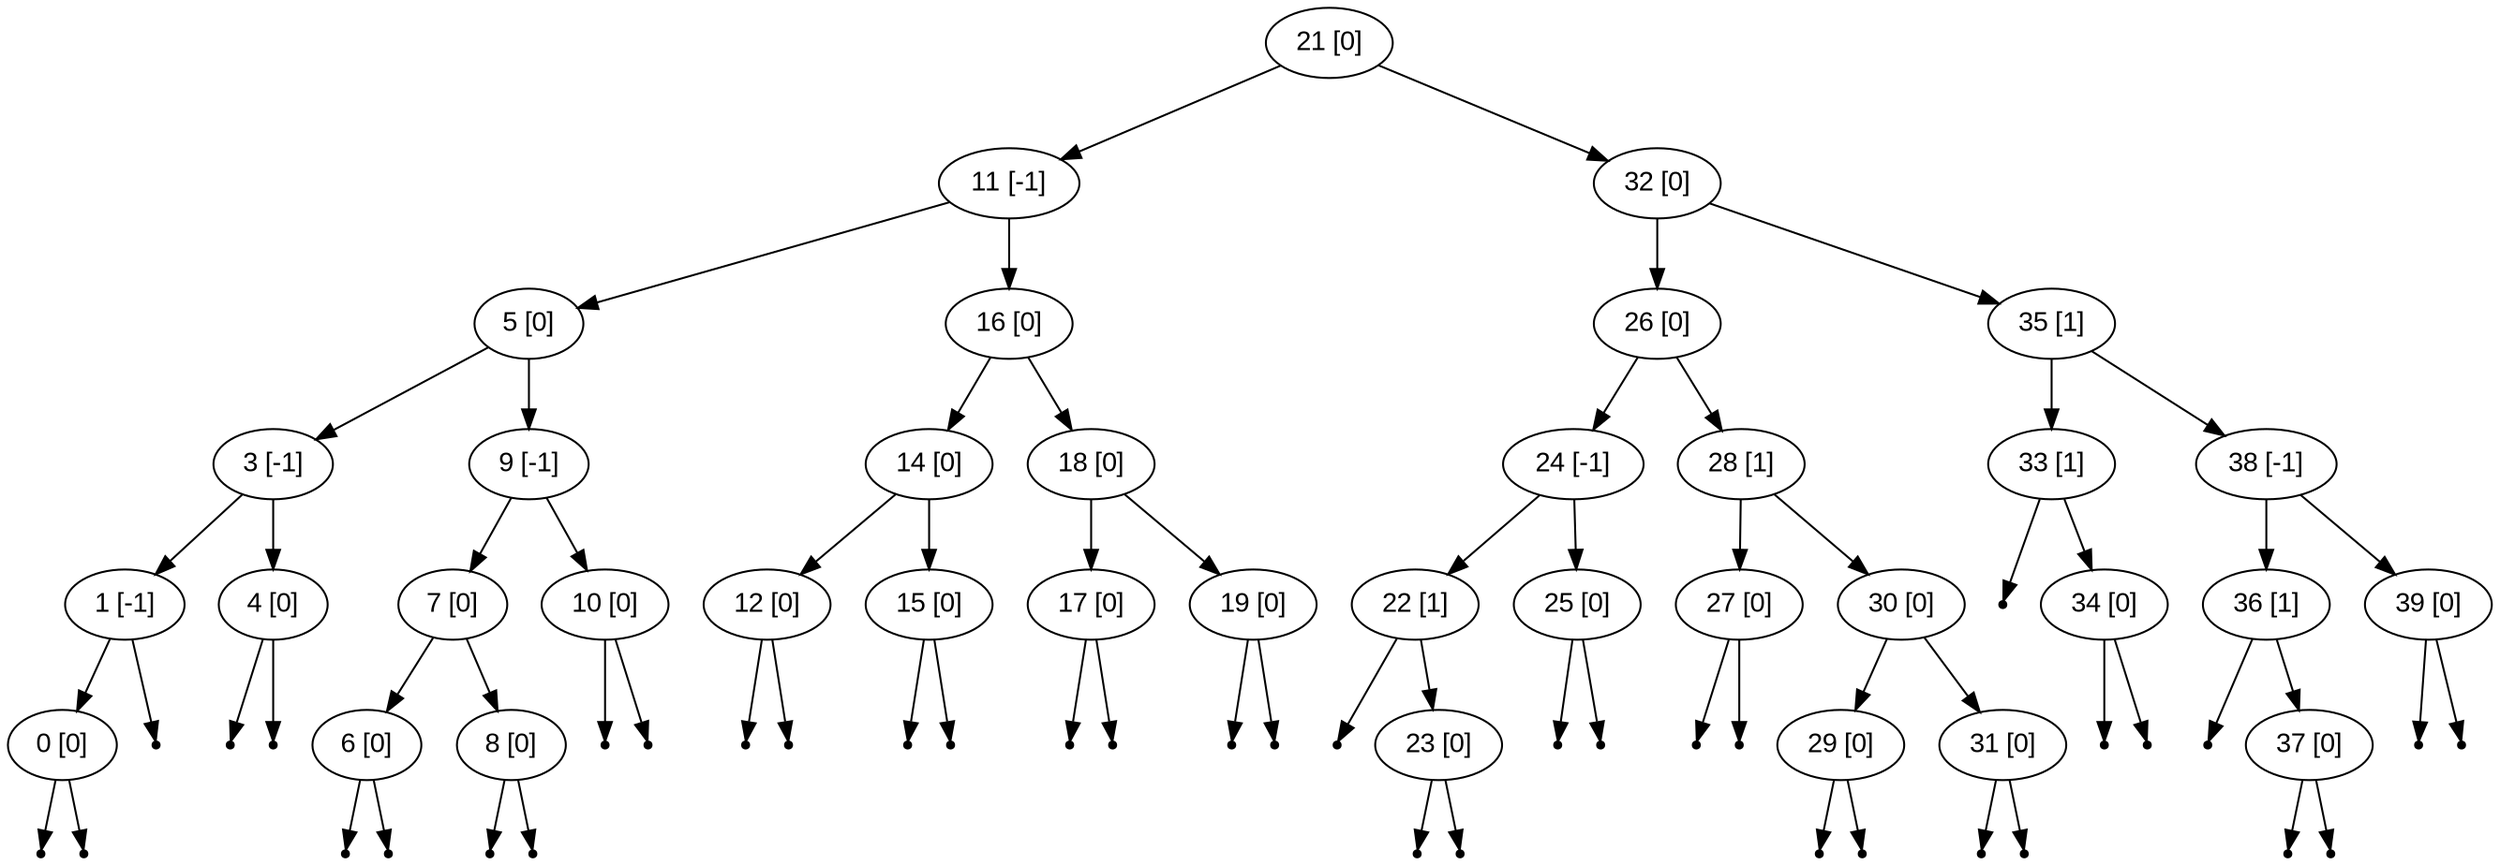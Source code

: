 digraph BST {
    node [fontname="Arial"];
    "21 [0]" -> "11 [-1]";
    "21 [0]" -> "32 [0]";
    "11 [-1]" -> "5 [0]";
    "11 [-1]" -> "16 [0]";
    "5 [0]" -> "3 [-1]";
    "5 [0]" -> "9 [-1]";
    "3 [-1]" -> "1 [-1]";
    "3 [-1]" -> "4 [0]";
    "1 [-1]" -> "0 [0]";
    null121 [shape=point];
    "1 [-1]" -> "null121"
    null122 [shape=point];
    "0 [0]" -> "null122"
    null123 [shape=point];
    "0 [0]" -> "null123"
    null124 [shape=point];
    "4 [0]" -> "null124"
    null125 [shape=point];
    "4 [0]" -> "null125"
    "9 [-1]" -> "7 [0]";
    "9 [-1]" -> "10 [0]";
    "7 [0]" -> "6 [0]";
    "7 [0]" -> "8 [0]";
    null126 [shape=point];
    "6 [0]" -> "null126"
    null127 [shape=point];
    "6 [0]" -> "null127"
    null128 [shape=point];
    "8 [0]" -> "null128"
    null129 [shape=point];
    "8 [0]" -> "null129"
    null130 [shape=point];
    "10 [0]" -> "null130"
    null131 [shape=point];
    "10 [0]" -> "null131"
    "16 [0]" -> "14 [0]";
    "16 [0]" -> "18 [0]";
    "14 [0]" -> "12 [0]";
    "14 [0]" -> "15 [0]";
    null132 [shape=point];
    "12 [0]" -> "null132"
    null133 [shape=point];
    "12 [0]" -> "null133"
    null134 [shape=point];
    "15 [0]" -> "null134"
    null135 [shape=point];
    "15 [0]" -> "null135"
    "18 [0]" -> "17 [0]";
    "18 [0]" -> "19 [0]";
    null136 [shape=point];
    "17 [0]" -> "null136"
    null137 [shape=point];
    "17 [0]" -> "null137"
    null138 [shape=point];
    "19 [0]" -> "null138"
    null139 [shape=point];
    "19 [0]" -> "null139"
    "32 [0]" -> "26 [0]";
    "32 [0]" -> "35 [1]";
    "26 [0]" -> "24 [-1]";
    "26 [0]" -> "28 [1]";
    "24 [-1]" -> "22 [1]";
    "24 [-1]" -> "25 [0]";
    null140 [shape=point];
    "22 [1]" -> "null140"
    "22 [1]" -> "23 [0]";
    null141 [shape=point];
    "23 [0]" -> "null141"
    null142 [shape=point];
    "23 [0]" -> "null142"
    null143 [shape=point];
    "25 [0]" -> "null143"
    null144 [shape=point];
    "25 [0]" -> "null144"
    "28 [1]" -> "27 [0]";
    "28 [1]" -> "30 [0]";
    null145 [shape=point];
    "27 [0]" -> "null145"
    null146 [shape=point];
    "27 [0]" -> "null146"
    "30 [0]" -> "29 [0]";
    "30 [0]" -> "31 [0]";
    null147 [shape=point];
    "29 [0]" -> "null147"
    null148 [shape=point];
    "29 [0]" -> "null148"
    null149 [shape=point];
    "31 [0]" -> "null149"
    null150 [shape=point];
    "31 [0]" -> "null150"
    "35 [1]" -> "33 [1]";
    "35 [1]" -> "38 [-1]";
    null151 [shape=point];
    "33 [1]" -> "null151"
    "33 [1]" -> "34 [0]";
    null152 [shape=point];
    "34 [0]" -> "null152"
    null153 [shape=point];
    "34 [0]" -> "null153"
    "38 [-1]" -> "36 [1]";
    "38 [-1]" -> "39 [0]";
    null154 [shape=point];
    "36 [1]" -> "null154"
    "36 [1]" -> "37 [0]";
    null155 [shape=point];
    "37 [0]" -> "null155"
    null156 [shape=point];
    "37 [0]" -> "null156"
    null157 [shape=point];
    "39 [0]" -> "null157"
    null158 [shape=point];
    "39 [0]" -> "null158"
}
